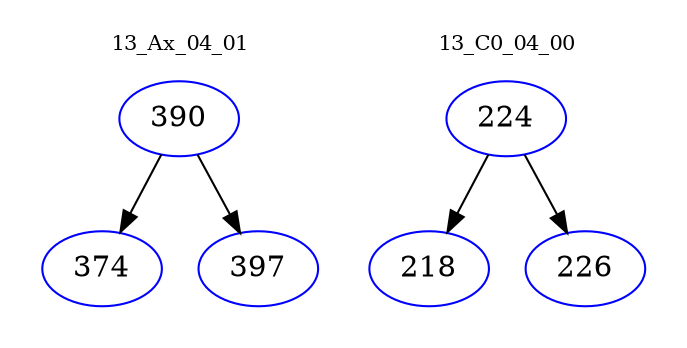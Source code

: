digraph{
subgraph cluster_0 {
color = white
label = "13_Ax_04_01";
fontsize=10;
T0_390 [label="390", color="blue"]
T0_390 -> T0_374 [color="black"]
T0_374 [label="374", color="blue"]
T0_390 -> T0_397 [color="black"]
T0_397 [label="397", color="blue"]
}
subgraph cluster_1 {
color = white
label = "13_C0_04_00";
fontsize=10;
T1_224 [label="224", color="blue"]
T1_224 -> T1_218 [color="black"]
T1_218 [label="218", color="blue"]
T1_224 -> T1_226 [color="black"]
T1_226 [label="226", color="blue"]
}
}
